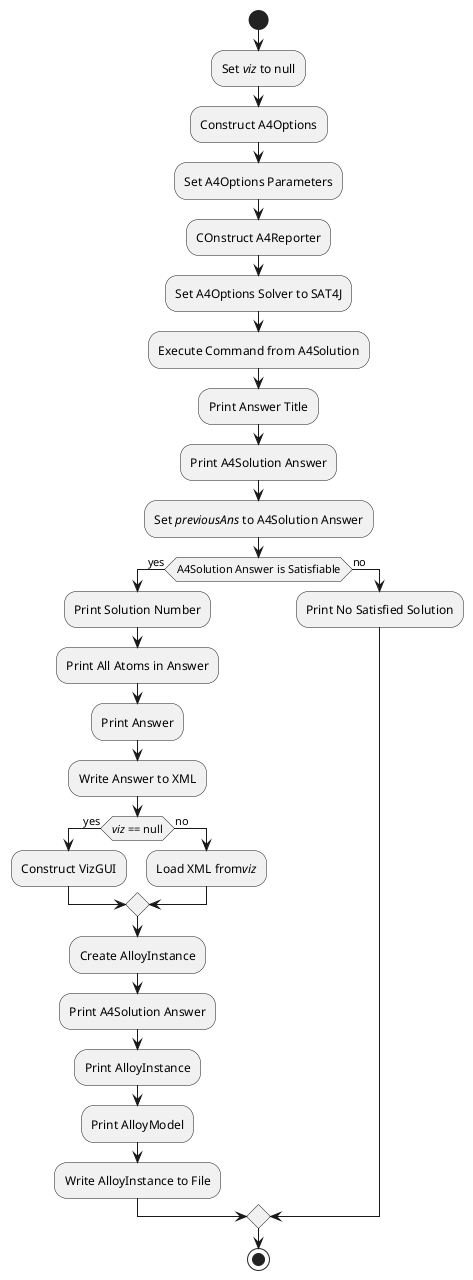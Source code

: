 @startuml
start
:Set //viz// to null;
:Construct A4Options;
:Set A4Options Parameters;
:COnstruct A4Reporter;
:Set A4Options Solver to SAT4J;
:Execute Command from A4Solution;
:Print Answer Title;
:Print A4Solution Answer;
:Set //previousAns// to A4Solution Answer;
if(A4Solution Answer is Satisfiable) then (yes)
:Print Solution Number;
:Print All Atoms in Answer;
:Print Answer;
:Write Answer to XML;
if(//viz// == null) then (yes)
:Construct VizGUI;
else (no)
:Load XML from//viz//;
endif
:Create AlloyInstance;
:Print A4Solution Answer;
:Print AlloyInstance;
:Print AlloyModel;
:Write AlloyInstance to File;
else(no)
:Print No Satisfied Solution;
endif
stop
@enduml